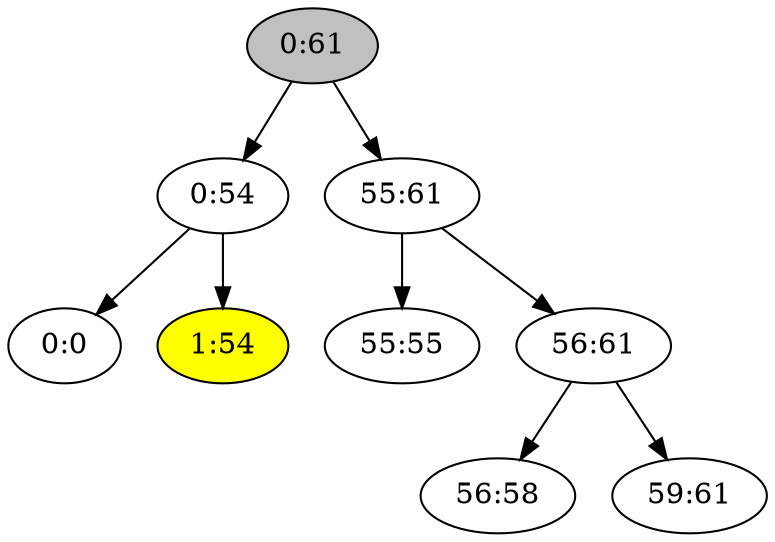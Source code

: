 digraph "big-i1:54" {

/* Nodes */

N_0_61[label="0:61"][style="filled"][fillcolor="grey"];
N_0_54[label="0:54"];
N_0_0[label="0:0"];
N_1_54[label="1:54"][style="filled"][fillcolor="yellow"];
N_55_61[label="55:61"];
N_55_55[label="55:55"];
N_56_61[label="56:61"];
N_56_58[label="56:58"];
N_59_61[label="59:61"];

/* Edges */

N_0_54 -> N_0_0;
N_0_54 -> N_1_54;
N_0_61 -> N_0_54;
N_55_61 -> N_55_55;
N_56_61 -> N_56_58;
N_56_61 -> N_59_61;
N_55_61 -> N_56_61;
N_0_61 -> N_55_61;
}

